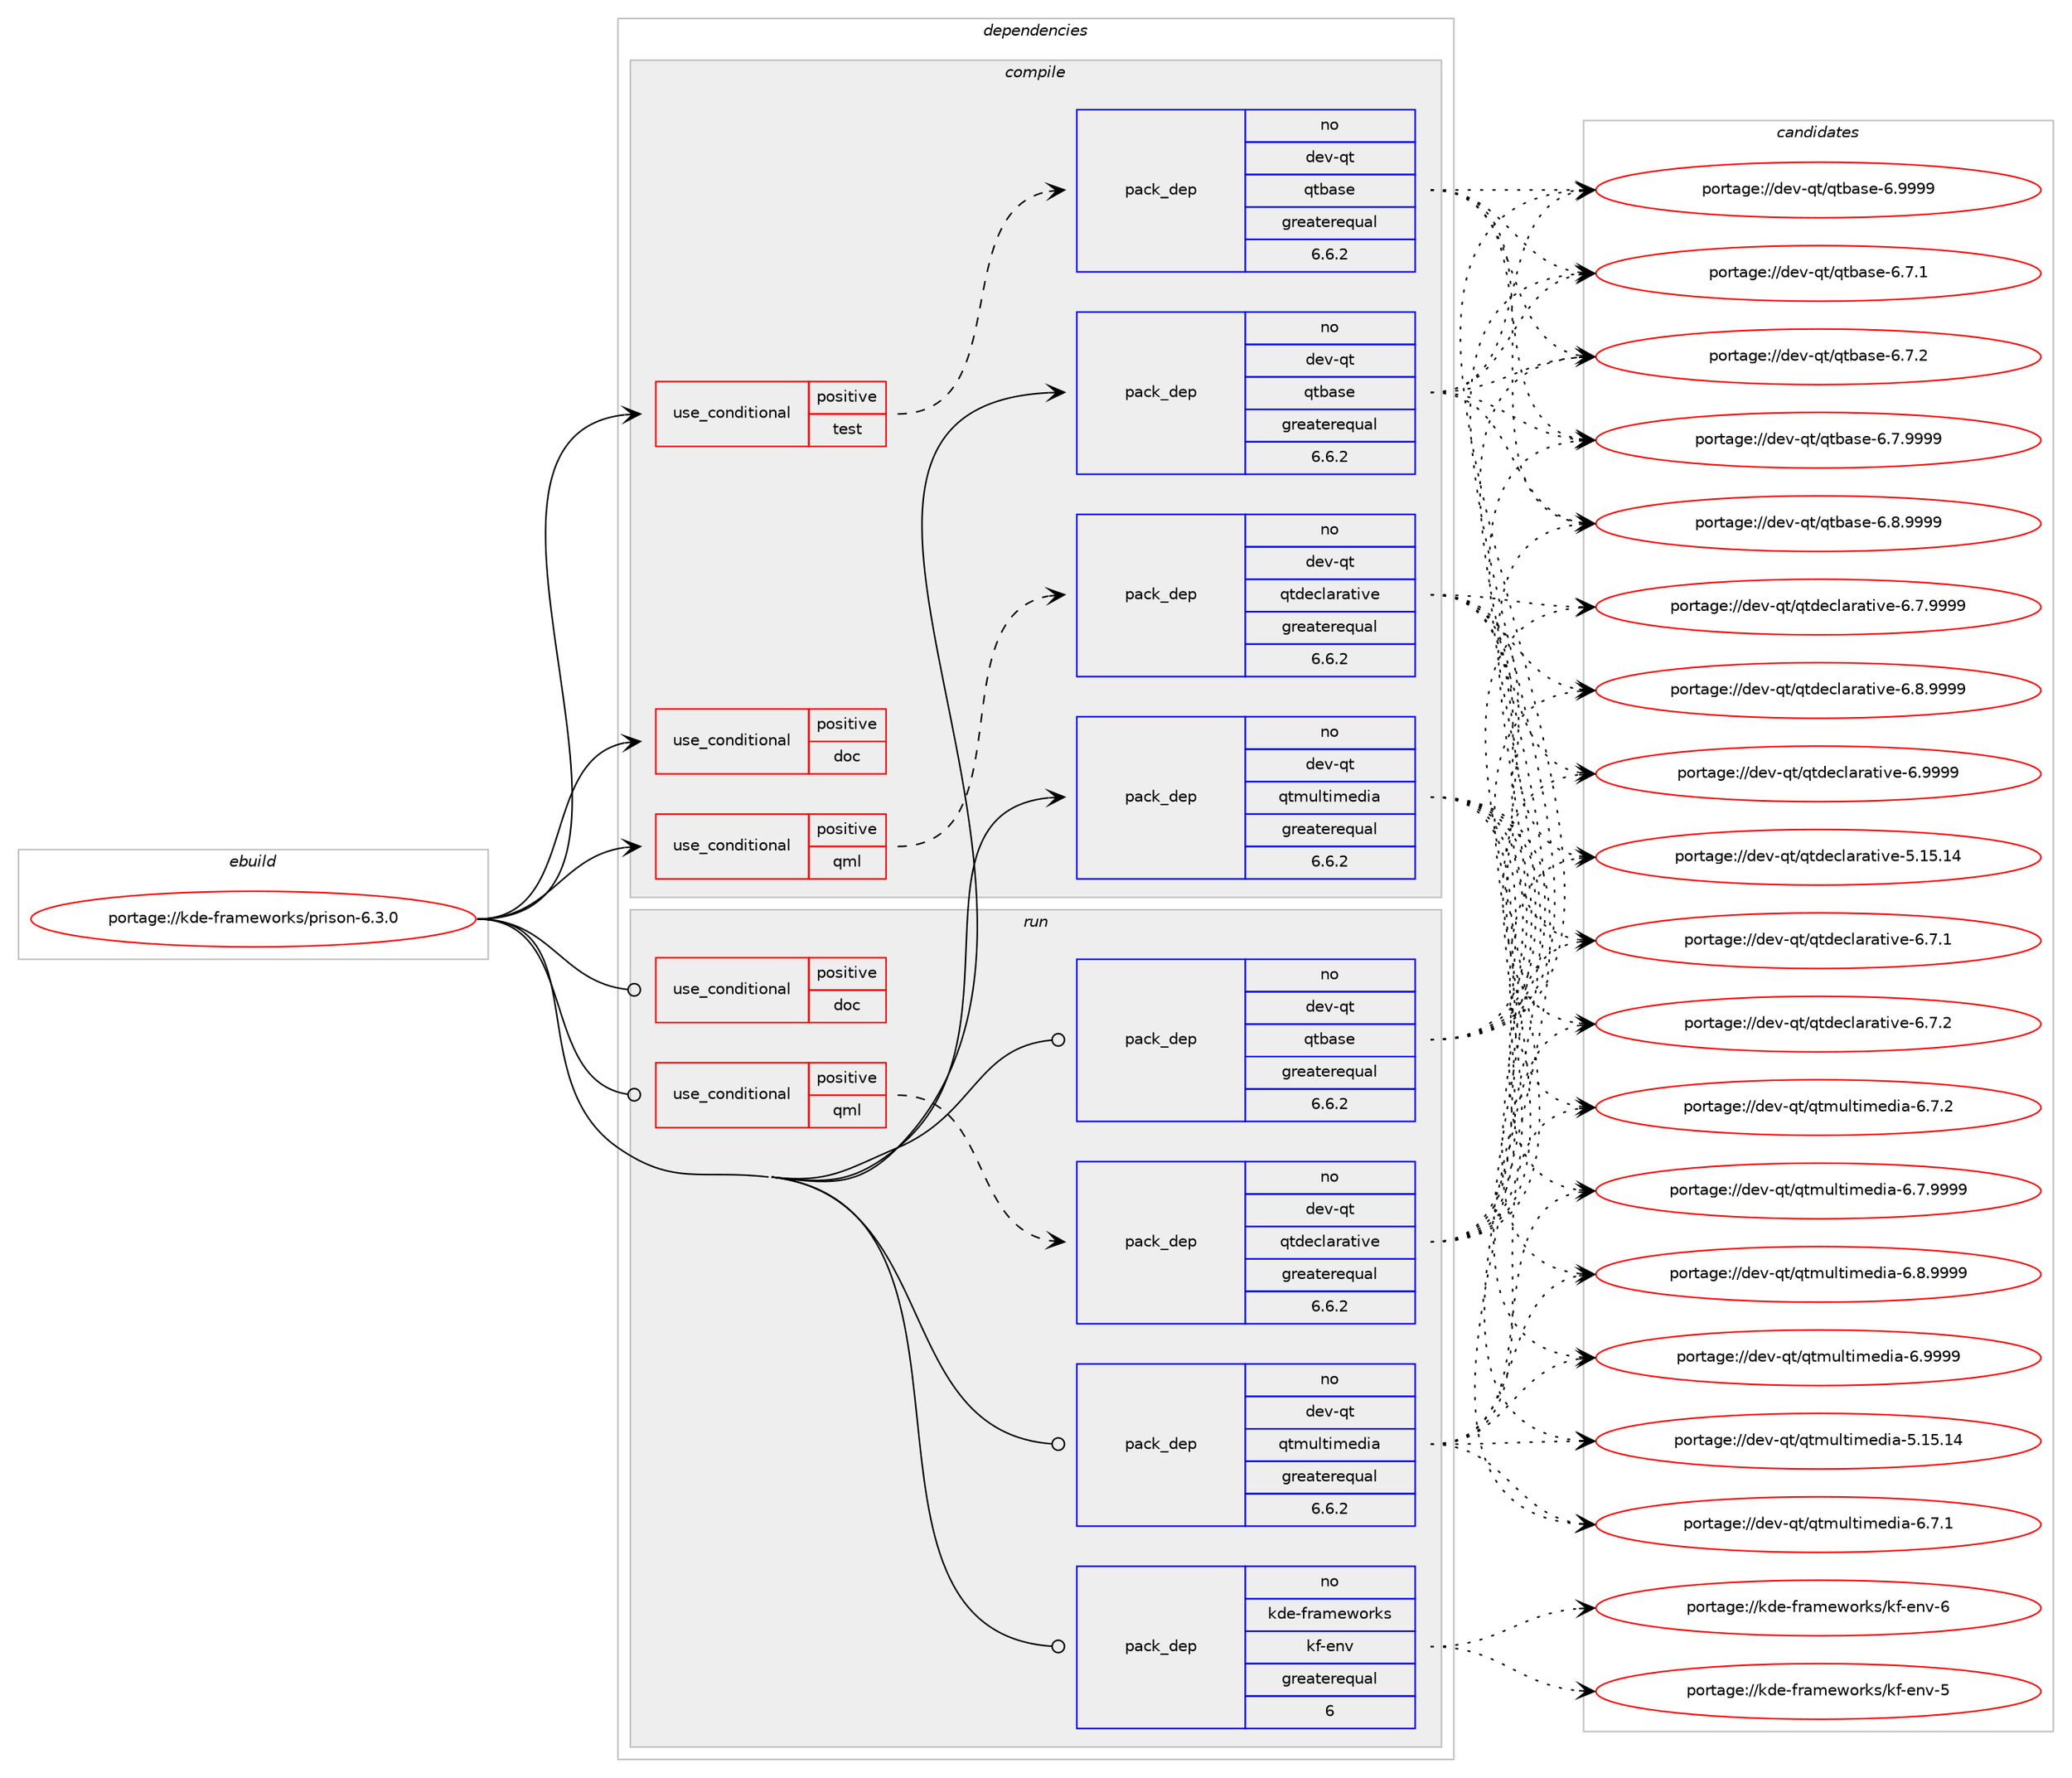 digraph prolog {

# *************
# Graph options
# *************

newrank=true;
concentrate=true;
compound=true;
graph [rankdir=LR,fontname=Helvetica,fontsize=10,ranksep=1.5];#, ranksep=2.5, nodesep=0.2];
edge  [arrowhead=vee];
node  [fontname=Helvetica,fontsize=10];

# **********
# The ebuild
# **********

subgraph cluster_leftcol {
color=gray;
rank=same;
label=<<i>ebuild</i>>;
id [label="portage://kde-frameworks/prison-6.3.0", color=red, width=4, href="../kde-frameworks/prison-6.3.0.svg"];
}

# ****************
# The dependencies
# ****************

subgraph cluster_midcol {
color=gray;
label=<<i>dependencies</i>>;
subgraph cluster_compile {
fillcolor="#eeeeee";
style=filled;
label=<<i>compile</i>>;
subgraph cond66700 {
dependency138052 [label=<<TABLE BORDER="0" CELLBORDER="1" CELLSPACING="0" CELLPADDING="4"><TR><TD ROWSPAN="3" CELLPADDING="10">use_conditional</TD></TR><TR><TD>positive</TD></TR><TR><TD>doc</TD></TR></TABLE>>, shape=none, color=red];
# *** BEGIN UNKNOWN DEPENDENCY TYPE (TODO) ***
# dependency138052 -> package_dependency(portage://kde-frameworks/prison-6.3.0,install,no,dev-qt,qt-docs,none,[,,],[slot(6)],[])
# *** END UNKNOWN DEPENDENCY TYPE (TODO) ***

}
id:e -> dependency138052:w [weight=20,style="solid",arrowhead="vee"];
subgraph cond66701 {
dependency138053 [label=<<TABLE BORDER="0" CELLBORDER="1" CELLSPACING="0" CELLPADDING="4"><TR><TD ROWSPAN="3" CELLPADDING="10">use_conditional</TD></TR><TR><TD>positive</TD></TR><TR><TD>qml</TD></TR></TABLE>>, shape=none, color=red];
subgraph pack69359 {
dependency138054 [label=<<TABLE BORDER="0" CELLBORDER="1" CELLSPACING="0" CELLPADDING="4" WIDTH="220"><TR><TD ROWSPAN="6" CELLPADDING="30">pack_dep</TD></TR><TR><TD WIDTH="110">no</TD></TR><TR><TD>dev-qt</TD></TR><TR><TD>qtdeclarative</TD></TR><TR><TD>greaterequal</TD></TR><TR><TD>6.6.2</TD></TR></TABLE>>, shape=none, color=blue];
}
dependency138053:e -> dependency138054:w [weight=20,style="dashed",arrowhead="vee"];
}
id:e -> dependency138053:w [weight=20,style="solid",arrowhead="vee"];
subgraph cond66702 {
dependency138055 [label=<<TABLE BORDER="0" CELLBORDER="1" CELLSPACING="0" CELLPADDING="4"><TR><TD ROWSPAN="3" CELLPADDING="10">use_conditional</TD></TR><TR><TD>positive</TD></TR><TR><TD>test</TD></TR></TABLE>>, shape=none, color=red];
subgraph pack69360 {
dependency138056 [label=<<TABLE BORDER="0" CELLBORDER="1" CELLSPACING="0" CELLPADDING="4" WIDTH="220"><TR><TD ROWSPAN="6" CELLPADDING="30">pack_dep</TD></TR><TR><TD WIDTH="110">no</TD></TR><TR><TD>dev-qt</TD></TR><TR><TD>qtbase</TD></TR><TR><TD>greaterequal</TD></TR><TR><TD>6.6.2</TD></TR></TABLE>>, shape=none, color=blue];
}
dependency138055:e -> dependency138056:w [weight=20,style="dashed",arrowhead="vee"];
}
id:e -> dependency138055:w [weight=20,style="solid",arrowhead="vee"];
subgraph pack69361 {
dependency138057 [label=<<TABLE BORDER="0" CELLBORDER="1" CELLSPACING="0" CELLPADDING="4" WIDTH="220"><TR><TD ROWSPAN="6" CELLPADDING="30">pack_dep</TD></TR><TR><TD WIDTH="110">no</TD></TR><TR><TD>dev-qt</TD></TR><TR><TD>qtbase</TD></TR><TR><TD>greaterequal</TD></TR><TR><TD>6.6.2</TD></TR></TABLE>>, shape=none, color=blue];
}
id:e -> dependency138057:w [weight=20,style="solid",arrowhead="vee"];
# *** BEGIN UNKNOWN DEPENDENCY TYPE (TODO) ***
# id -> package_dependency(portage://kde-frameworks/prison-6.3.0,install,no,dev-qt,qtbase,none,[,,],[slot(6)],[])
# *** END UNKNOWN DEPENDENCY TYPE (TODO) ***

subgraph pack69362 {
dependency138058 [label=<<TABLE BORDER="0" CELLBORDER="1" CELLSPACING="0" CELLPADDING="4" WIDTH="220"><TR><TD ROWSPAN="6" CELLPADDING="30">pack_dep</TD></TR><TR><TD WIDTH="110">no</TD></TR><TR><TD>dev-qt</TD></TR><TR><TD>qtmultimedia</TD></TR><TR><TD>greaterequal</TD></TR><TR><TD>6.6.2</TD></TR></TABLE>>, shape=none, color=blue];
}
id:e -> dependency138058:w [weight=20,style="solid",arrowhead="vee"];
# *** BEGIN UNKNOWN DEPENDENCY TYPE (TODO) ***
# id -> package_dependency(portage://kde-frameworks/prison-6.3.0,install,no,media-gfx,qrencode,none,[,,],any_same_slot,[])
# *** END UNKNOWN DEPENDENCY TYPE (TODO) ***

# *** BEGIN UNKNOWN DEPENDENCY TYPE (TODO) ***
# id -> package_dependency(portage://kde-frameworks/prison-6.3.0,install,no,media-libs,libdmtx,none,[,,],[],[])
# *** END UNKNOWN DEPENDENCY TYPE (TODO) ***

# *** BEGIN UNKNOWN DEPENDENCY TYPE (TODO) ***
# id -> package_dependency(portage://kde-frameworks/prison-6.3.0,install,no,media-libs,zxing-cpp,none,[,,],any_same_slot,[])
# *** END UNKNOWN DEPENDENCY TYPE (TODO) ***

}
subgraph cluster_compileandrun {
fillcolor="#eeeeee";
style=filled;
label=<<i>compile and run</i>>;
}
subgraph cluster_run {
fillcolor="#eeeeee";
style=filled;
label=<<i>run</i>>;
subgraph cond66703 {
dependency138059 [label=<<TABLE BORDER="0" CELLBORDER="1" CELLSPACING="0" CELLPADDING="4"><TR><TD ROWSPAN="3" CELLPADDING="10">use_conditional</TD></TR><TR><TD>positive</TD></TR><TR><TD>doc</TD></TR></TABLE>>, shape=none, color=red];
# *** BEGIN UNKNOWN DEPENDENCY TYPE (TODO) ***
# dependency138059 -> package_dependency(portage://kde-frameworks/prison-6.3.0,run,no,dev-qt,qt-docs,none,[,,],[slot(6)],[])
# *** END UNKNOWN DEPENDENCY TYPE (TODO) ***

}
id:e -> dependency138059:w [weight=20,style="solid",arrowhead="odot"];
subgraph cond66704 {
dependency138060 [label=<<TABLE BORDER="0" CELLBORDER="1" CELLSPACING="0" CELLPADDING="4"><TR><TD ROWSPAN="3" CELLPADDING="10">use_conditional</TD></TR><TR><TD>positive</TD></TR><TR><TD>qml</TD></TR></TABLE>>, shape=none, color=red];
subgraph pack69363 {
dependency138061 [label=<<TABLE BORDER="0" CELLBORDER="1" CELLSPACING="0" CELLPADDING="4" WIDTH="220"><TR><TD ROWSPAN="6" CELLPADDING="30">pack_dep</TD></TR><TR><TD WIDTH="110">no</TD></TR><TR><TD>dev-qt</TD></TR><TR><TD>qtdeclarative</TD></TR><TR><TD>greaterequal</TD></TR><TR><TD>6.6.2</TD></TR></TABLE>>, shape=none, color=blue];
}
dependency138060:e -> dependency138061:w [weight=20,style="dashed",arrowhead="vee"];
}
id:e -> dependency138060:w [weight=20,style="solid",arrowhead="odot"];
subgraph pack69364 {
dependency138062 [label=<<TABLE BORDER="0" CELLBORDER="1" CELLSPACING="0" CELLPADDING="4" WIDTH="220"><TR><TD ROWSPAN="6" CELLPADDING="30">pack_dep</TD></TR><TR><TD WIDTH="110">no</TD></TR><TR><TD>dev-qt</TD></TR><TR><TD>qtbase</TD></TR><TR><TD>greaterequal</TD></TR><TR><TD>6.6.2</TD></TR></TABLE>>, shape=none, color=blue];
}
id:e -> dependency138062:w [weight=20,style="solid",arrowhead="odot"];
# *** BEGIN UNKNOWN DEPENDENCY TYPE (TODO) ***
# id -> package_dependency(portage://kde-frameworks/prison-6.3.0,run,no,dev-qt,qtbase,none,[,,],[slot(6)],[])
# *** END UNKNOWN DEPENDENCY TYPE (TODO) ***

subgraph pack69365 {
dependency138063 [label=<<TABLE BORDER="0" CELLBORDER="1" CELLSPACING="0" CELLPADDING="4" WIDTH="220"><TR><TD ROWSPAN="6" CELLPADDING="30">pack_dep</TD></TR><TR><TD WIDTH="110">no</TD></TR><TR><TD>dev-qt</TD></TR><TR><TD>qtmultimedia</TD></TR><TR><TD>greaterequal</TD></TR><TR><TD>6.6.2</TD></TR></TABLE>>, shape=none, color=blue];
}
id:e -> dependency138063:w [weight=20,style="solid",arrowhead="odot"];
subgraph pack69366 {
dependency138064 [label=<<TABLE BORDER="0" CELLBORDER="1" CELLSPACING="0" CELLPADDING="4" WIDTH="220"><TR><TD ROWSPAN="6" CELLPADDING="30">pack_dep</TD></TR><TR><TD WIDTH="110">no</TD></TR><TR><TD>kde-frameworks</TD></TR><TR><TD>kf-env</TD></TR><TR><TD>greaterequal</TD></TR><TR><TD>6</TD></TR></TABLE>>, shape=none, color=blue];
}
id:e -> dependency138064:w [weight=20,style="solid",arrowhead="odot"];
# *** BEGIN UNKNOWN DEPENDENCY TYPE (TODO) ***
# id -> package_dependency(portage://kde-frameworks/prison-6.3.0,run,no,media-gfx,qrencode,none,[,,],any_same_slot,[])
# *** END UNKNOWN DEPENDENCY TYPE (TODO) ***

# *** BEGIN UNKNOWN DEPENDENCY TYPE (TODO) ***
# id -> package_dependency(portage://kde-frameworks/prison-6.3.0,run,no,media-libs,libdmtx,none,[,,],[],[])
# *** END UNKNOWN DEPENDENCY TYPE (TODO) ***

# *** BEGIN UNKNOWN DEPENDENCY TYPE (TODO) ***
# id -> package_dependency(portage://kde-frameworks/prison-6.3.0,run,no,media-libs,zxing-cpp,none,[,,],any_same_slot,[])
# *** END UNKNOWN DEPENDENCY TYPE (TODO) ***

}
}

# **************
# The candidates
# **************

subgraph cluster_choices {
rank=same;
color=gray;
label=<<i>candidates</i>>;

subgraph choice69359 {
color=black;
nodesep=1;
choice10010111845113116471131161001019910897114971161051181014553464953464952 [label="portage://dev-qt/qtdeclarative-5.15.14", color=red, width=4,href="../dev-qt/qtdeclarative-5.15.14.svg"];
choice1001011184511311647113116100101991089711497116105118101455446554649 [label="portage://dev-qt/qtdeclarative-6.7.1", color=red, width=4,href="../dev-qt/qtdeclarative-6.7.1.svg"];
choice1001011184511311647113116100101991089711497116105118101455446554650 [label="portage://dev-qt/qtdeclarative-6.7.2", color=red, width=4,href="../dev-qt/qtdeclarative-6.7.2.svg"];
choice1001011184511311647113116100101991089711497116105118101455446554657575757 [label="portage://dev-qt/qtdeclarative-6.7.9999", color=red, width=4,href="../dev-qt/qtdeclarative-6.7.9999.svg"];
choice1001011184511311647113116100101991089711497116105118101455446564657575757 [label="portage://dev-qt/qtdeclarative-6.8.9999", color=red, width=4,href="../dev-qt/qtdeclarative-6.8.9999.svg"];
choice100101118451131164711311610010199108971149711610511810145544657575757 [label="portage://dev-qt/qtdeclarative-6.9999", color=red, width=4,href="../dev-qt/qtdeclarative-6.9999.svg"];
dependency138054:e -> choice10010111845113116471131161001019910897114971161051181014553464953464952:w [style=dotted,weight="100"];
dependency138054:e -> choice1001011184511311647113116100101991089711497116105118101455446554649:w [style=dotted,weight="100"];
dependency138054:e -> choice1001011184511311647113116100101991089711497116105118101455446554650:w [style=dotted,weight="100"];
dependency138054:e -> choice1001011184511311647113116100101991089711497116105118101455446554657575757:w [style=dotted,weight="100"];
dependency138054:e -> choice1001011184511311647113116100101991089711497116105118101455446564657575757:w [style=dotted,weight="100"];
dependency138054:e -> choice100101118451131164711311610010199108971149711610511810145544657575757:w [style=dotted,weight="100"];
}
subgraph choice69360 {
color=black;
nodesep=1;
choice10010111845113116471131169897115101455446554649 [label="portage://dev-qt/qtbase-6.7.1", color=red, width=4,href="../dev-qt/qtbase-6.7.1.svg"];
choice10010111845113116471131169897115101455446554650 [label="portage://dev-qt/qtbase-6.7.2", color=red, width=4,href="../dev-qt/qtbase-6.7.2.svg"];
choice10010111845113116471131169897115101455446554657575757 [label="portage://dev-qt/qtbase-6.7.9999", color=red, width=4,href="../dev-qt/qtbase-6.7.9999.svg"];
choice10010111845113116471131169897115101455446564657575757 [label="portage://dev-qt/qtbase-6.8.9999", color=red, width=4,href="../dev-qt/qtbase-6.8.9999.svg"];
choice1001011184511311647113116989711510145544657575757 [label="portage://dev-qt/qtbase-6.9999", color=red, width=4,href="../dev-qt/qtbase-6.9999.svg"];
dependency138056:e -> choice10010111845113116471131169897115101455446554649:w [style=dotted,weight="100"];
dependency138056:e -> choice10010111845113116471131169897115101455446554650:w [style=dotted,weight="100"];
dependency138056:e -> choice10010111845113116471131169897115101455446554657575757:w [style=dotted,weight="100"];
dependency138056:e -> choice10010111845113116471131169897115101455446564657575757:w [style=dotted,weight="100"];
dependency138056:e -> choice1001011184511311647113116989711510145544657575757:w [style=dotted,weight="100"];
}
subgraph choice69361 {
color=black;
nodesep=1;
choice10010111845113116471131169897115101455446554649 [label="portage://dev-qt/qtbase-6.7.1", color=red, width=4,href="../dev-qt/qtbase-6.7.1.svg"];
choice10010111845113116471131169897115101455446554650 [label="portage://dev-qt/qtbase-6.7.2", color=red, width=4,href="../dev-qt/qtbase-6.7.2.svg"];
choice10010111845113116471131169897115101455446554657575757 [label="portage://dev-qt/qtbase-6.7.9999", color=red, width=4,href="../dev-qt/qtbase-6.7.9999.svg"];
choice10010111845113116471131169897115101455446564657575757 [label="portage://dev-qt/qtbase-6.8.9999", color=red, width=4,href="../dev-qt/qtbase-6.8.9999.svg"];
choice1001011184511311647113116989711510145544657575757 [label="portage://dev-qt/qtbase-6.9999", color=red, width=4,href="../dev-qt/qtbase-6.9999.svg"];
dependency138057:e -> choice10010111845113116471131169897115101455446554649:w [style=dotted,weight="100"];
dependency138057:e -> choice10010111845113116471131169897115101455446554650:w [style=dotted,weight="100"];
dependency138057:e -> choice10010111845113116471131169897115101455446554657575757:w [style=dotted,weight="100"];
dependency138057:e -> choice10010111845113116471131169897115101455446564657575757:w [style=dotted,weight="100"];
dependency138057:e -> choice1001011184511311647113116989711510145544657575757:w [style=dotted,weight="100"];
}
subgraph choice69362 {
color=black;
nodesep=1;
choice1001011184511311647113116109117108116105109101100105974553464953464952 [label="portage://dev-qt/qtmultimedia-5.15.14", color=red, width=4,href="../dev-qt/qtmultimedia-5.15.14.svg"];
choice100101118451131164711311610911710811610510910110010597455446554649 [label="portage://dev-qt/qtmultimedia-6.7.1", color=red, width=4,href="../dev-qt/qtmultimedia-6.7.1.svg"];
choice100101118451131164711311610911710811610510910110010597455446554650 [label="portage://dev-qt/qtmultimedia-6.7.2", color=red, width=4,href="../dev-qt/qtmultimedia-6.7.2.svg"];
choice100101118451131164711311610911710811610510910110010597455446554657575757 [label="portage://dev-qt/qtmultimedia-6.7.9999", color=red, width=4,href="../dev-qt/qtmultimedia-6.7.9999.svg"];
choice100101118451131164711311610911710811610510910110010597455446564657575757 [label="portage://dev-qt/qtmultimedia-6.8.9999", color=red, width=4,href="../dev-qt/qtmultimedia-6.8.9999.svg"];
choice10010111845113116471131161091171081161051091011001059745544657575757 [label="portage://dev-qt/qtmultimedia-6.9999", color=red, width=4,href="../dev-qt/qtmultimedia-6.9999.svg"];
dependency138058:e -> choice1001011184511311647113116109117108116105109101100105974553464953464952:w [style=dotted,weight="100"];
dependency138058:e -> choice100101118451131164711311610911710811610510910110010597455446554649:w [style=dotted,weight="100"];
dependency138058:e -> choice100101118451131164711311610911710811610510910110010597455446554650:w [style=dotted,weight="100"];
dependency138058:e -> choice100101118451131164711311610911710811610510910110010597455446554657575757:w [style=dotted,weight="100"];
dependency138058:e -> choice100101118451131164711311610911710811610510910110010597455446564657575757:w [style=dotted,weight="100"];
dependency138058:e -> choice10010111845113116471131161091171081161051091011001059745544657575757:w [style=dotted,weight="100"];
}
subgraph choice69363 {
color=black;
nodesep=1;
choice10010111845113116471131161001019910897114971161051181014553464953464952 [label="portage://dev-qt/qtdeclarative-5.15.14", color=red, width=4,href="../dev-qt/qtdeclarative-5.15.14.svg"];
choice1001011184511311647113116100101991089711497116105118101455446554649 [label="portage://dev-qt/qtdeclarative-6.7.1", color=red, width=4,href="../dev-qt/qtdeclarative-6.7.1.svg"];
choice1001011184511311647113116100101991089711497116105118101455446554650 [label="portage://dev-qt/qtdeclarative-6.7.2", color=red, width=4,href="../dev-qt/qtdeclarative-6.7.2.svg"];
choice1001011184511311647113116100101991089711497116105118101455446554657575757 [label="portage://dev-qt/qtdeclarative-6.7.9999", color=red, width=4,href="../dev-qt/qtdeclarative-6.7.9999.svg"];
choice1001011184511311647113116100101991089711497116105118101455446564657575757 [label="portage://dev-qt/qtdeclarative-6.8.9999", color=red, width=4,href="../dev-qt/qtdeclarative-6.8.9999.svg"];
choice100101118451131164711311610010199108971149711610511810145544657575757 [label="portage://dev-qt/qtdeclarative-6.9999", color=red, width=4,href="../dev-qt/qtdeclarative-6.9999.svg"];
dependency138061:e -> choice10010111845113116471131161001019910897114971161051181014553464953464952:w [style=dotted,weight="100"];
dependency138061:e -> choice1001011184511311647113116100101991089711497116105118101455446554649:w [style=dotted,weight="100"];
dependency138061:e -> choice1001011184511311647113116100101991089711497116105118101455446554650:w [style=dotted,weight="100"];
dependency138061:e -> choice1001011184511311647113116100101991089711497116105118101455446554657575757:w [style=dotted,weight="100"];
dependency138061:e -> choice1001011184511311647113116100101991089711497116105118101455446564657575757:w [style=dotted,weight="100"];
dependency138061:e -> choice100101118451131164711311610010199108971149711610511810145544657575757:w [style=dotted,weight="100"];
}
subgraph choice69364 {
color=black;
nodesep=1;
choice10010111845113116471131169897115101455446554649 [label="portage://dev-qt/qtbase-6.7.1", color=red, width=4,href="../dev-qt/qtbase-6.7.1.svg"];
choice10010111845113116471131169897115101455446554650 [label="portage://dev-qt/qtbase-6.7.2", color=red, width=4,href="../dev-qt/qtbase-6.7.2.svg"];
choice10010111845113116471131169897115101455446554657575757 [label="portage://dev-qt/qtbase-6.7.9999", color=red, width=4,href="../dev-qt/qtbase-6.7.9999.svg"];
choice10010111845113116471131169897115101455446564657575757 [label="portage://dev-qt/qtbase-6.8.9999", color=red, width=4,href="../dev-qt/qtbase-6.8.9999.svg"];
choice1001011184511311647113116989711510145544657575757 [label="portage://dev-qt/qtbase-6.9999", color=red, width=4,href="../dev-qt/qtbase-6.9999.svg"];
dependency138062:e -> choice10010111845113116471131169897115101455446554649:w [style=dotted,weight="100"];
dependency138062:e -> choice10010111845113116471131169897115101455446554650:w [style=dotted,weight="100"];
dependency138062:e -> choice10010111845113116471131169897115101455446554657575757:w [style=dotted,weight="100"];
dependency138062:e -> choice10010111845113116471131169897115101455446564657575757:w [style=dotted,weight="100"];
dependency138062:e -> choice1001011184511311647113116989711510145544657575757:w [style=dotted,weight="100"];
}
subgraph choice69365 {
color=black;
nodesep=1;
choice1001011184511311647113116109117108116105109101100105974553464953464952 [label="portage://dev-qt/qtmultimedia-5.15.14", color=red, width=4,href="../dev-qt/qtmultimedia-5.15.14.svg"];
choice100101118451131164711311610911710811610510910110010597455446554649 [label="portage://dev-qt/qtmultimedia-6.7.1", color=red, width=4,href="../dev-qt/qtmultimedia-6.7.1.svg"];
choice100101118451131164711311610911710811610510910110010597455446554650 [label="portage://dev-qt/qtmultimedia-6.7.2", color=red, width=4,href="../dev-qt/qtmultimedia-6.7.2.svg"];
choice100101118451131164711311610911710811610510910110010597455446554657575757 [label="portage://dev-qt/qtmultimedia-6.7.9999", color=red, width=4,href="../dev-qt/qtmultimedia-6.7.9999.svg"];
choice100101118451131164711311610911710811610510910110010597455446564657575757 [label="portage://dev-qt/qtmultimedia-6.8.9999", color=red, width=4,href="../dev-qt/qtmultimedia-6.8.9999.svg"];
choice10010111845113116471131161091171081161051091011001059745544657575757 [label="portage://dev-qt/qtmultimedia-6.9999", color=red, width=4,href="../dev-qt/qtmultimedia-6.9999.svg"];
dependency138063:e -> choice1001011184511311647113116109117108116105109101100105974553464953464952:w [style=dotted,weight="100"];
dependency138063:e -> choice100101118451131164711311610911710811610510910110010597455446554649:w [style=dotted,weight="100"];
dependency138063:e -> choice100101118451131164711311610911710811610510910110010597455446554650:w [style=dotted,weight="100"];
dependency138063:e -> choice100101118451131164711311610911710811610510910110010597455446554657575757:w [style=dotted,weight="100"];
dependency138063:e -> choice100101118451131164711311610911710811610510910110010597455446564657575757:w [style=dotted,weight="100"];
dependency138063:e -> choice10010111845113116471131161091171081161051091011001059745544657575757:w [style=dotted,weight="100"];
}
subgraph choice69366 {
color=black;
nodesep=1;
choice107100101451021149710910111911111410711547107102451011101184553 [label="portage://kde-frameworks/kf-env-5", color=red, width=4,href="../kde-frameworks/kf-env-5.svg"];
choice107100101451021149710910111911111410711547107102451011101184554 [label="portage://kde-frameworks/kf-env-6", color=red, width=4,href="../kde-frameworks/kf-env-6.svg"];
dependency138064:e -> choice107100101451021149710910111911111410711547107102451011101184553:w [style=dotted,weight="100"];
dependency138064:e -> choice107100101451021149710910111911111410711547107102451011101184554:w [style=dotted,weight="100"];
}
}

}
